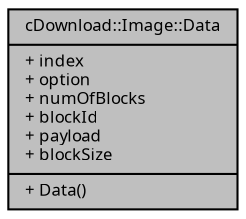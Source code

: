 digraph "cDownload::Image::Data"
{
  edge [fontname="Sans",fontsize="8",labelfontname="Sans",labelfontsize="8"];
  node [fontname="Sans",fontsize="8",shape=record];
  Node1 [label="{cDownload::Image::Data\n|+ index\l+ option\l+ numOfBlocks\l+ blockId\l+ payload\l+ blockSize\l|+ Data()\l}",height=0.2,width=0.4,color="black", fillcolor="grey75", style="filled", fontcolor="black"];
}
